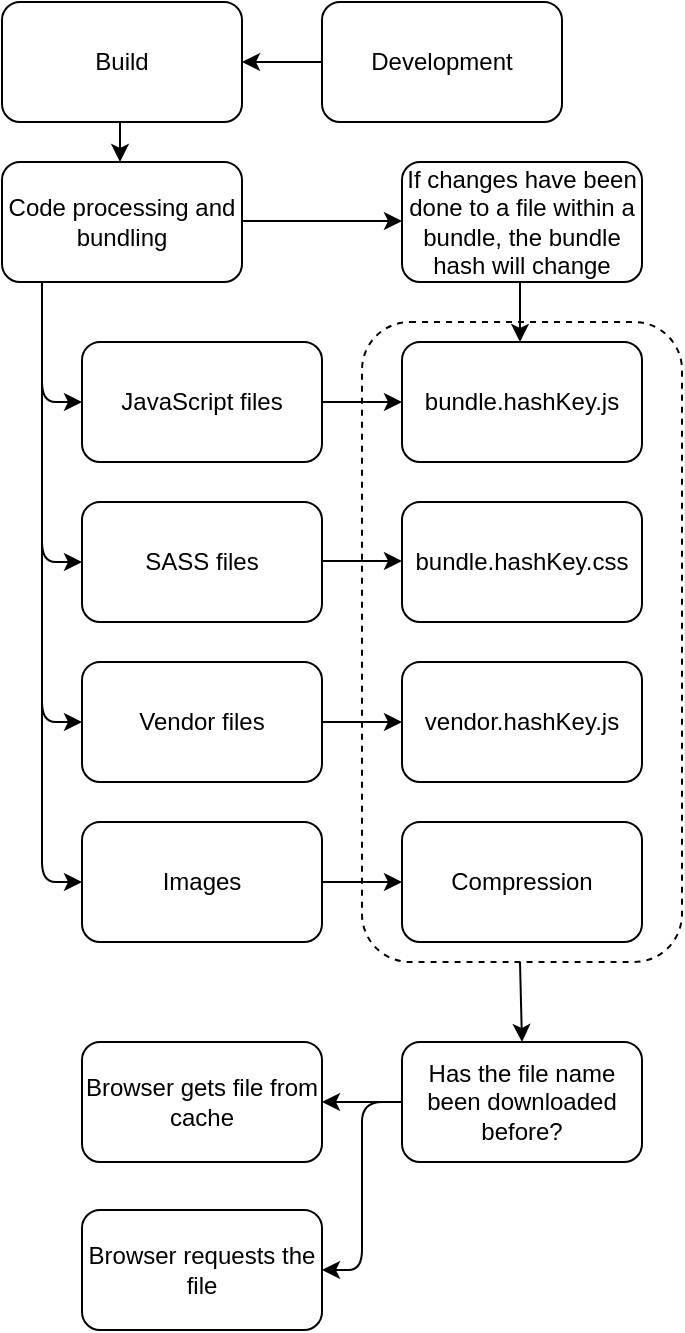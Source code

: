 <mxfile version="12.2.7" type="device" pages="1"><diagram id="UKw9M-wdLWDHzszFsNPD" name="Page-1"><mxGraphModel dx="1752" dy="1254" grid="1" gridSize="10" guides="1" tooltips="1" connect="1" arrows="1" fold="1" page="1" pageScale="1" pageWidth="827" pageHeight="1169" math="0" shadow="0"><root><mxCell id="0"/><mxCell id="1" parent="0"/><mxCell id="M86THcKI-ndY6-thd3FY-1" value="Build" style="rounded=1;whiteSpace=wrap;html=1;" vertex="1" parent="1"><mxGeometry x="40" y="120" width="120" height="60" as="geometry"/></mxCell><mxCell id="M86THcKI-ndY6-thd3FY-2" value="JavaScript files" style="rounded=1;whiteSpace=wrap;html=1;" vertex="1" parent="1"><mxGeometry x="80" y="290" width="120" height="60" as="geometry"/></mxCell><mxCell id="M86THcKI-ndY6-thd3FY-3" value="SASS files" style="rounded=1;whiteSpace=wrap;html=1;" vertex="1" parent="1"><mxGeometry x="80" y="370" width="120" height="60" as="geometry"/></mxCell><mxCell id="M86THcKI-ndY6-thd3FY-4" value="Vendor files" style="rounded=1;whiteSpace=wrap;html=1;" vertex="1" parent="1"><mxGeometry x="80" y="450" width="120" height="60" as="geometry"/></mxCell><mxCell id="M86THcKI-ndY6-thd3FY-5" value="Development" style="rounded=1;whiteSpace=wrap;html=1;" vertex="1" parent="1"><mxGeometry x="200" y="120" width="120" height="60" as="geometry"/></mxCell><mxCell id="M86THcKI-ndY6-thd3FY-6" value="Images" style="rounded=1;whiteSpace=wrap;html=1;" vertex="1" parent="1"><mxGeometry x="80" y="530" width="120" height="60" as="geometry"/></mxCell><mxCell id="M86THcKI-ndY6-thd3FY-7" value="Compression" style="rounded=1;whiteSpace=wrap;html=1;" vertex="1" parent="1"><mxGeometry x="240" y="530" width="120" height="60" as="geometry"/></mxCell><mxCell id="M86THcKI-ndY6-thd3FY-8" value="vendor.hashKey.js" style="rounded=1;whiteSpace=wrap;html=1;" vertex="1" parent="1"><mxGeometry x="240" y="450" width="120" height="60" as="geometry"/></mxCell><mxCell id="M86THcKI-ndY6-thd3FY-9" value="bundle.hashKey.css" style="rounded=1;whiteSpace=wrap;html=1;" vertex="1" parent="1"><mxGeometry x="240" y="370" width="120" height="60" as="geometry"/></mxCell><mxCell id="M86THcKI-ndY6-thd3FY-10" value="bundle.hashKey.js" style="rounded=1;whiteSpace=wrap;html=1;" vertex="1" parent="1"><mxGeometry x="240" y="290" width="120" height="60" as="geometry"/></mxCell><mxCell id="M86THcKI-ndY6-thd3FY-11" value="" style="rounded=1;whiteSpace=wrap;html=1;fillColor=none;dashed=1;" vertex="1" parent="1"><mxGeometry x="220" y="280" width="160" height="320" as="geometry"/></mxCell><mxCell id="M86THcKI-ndY6-thd3FY-12" value="Has the file name been downloaded before?" style="rounded=1;whiteSpace=wrap;html=1;fillColor=#ffffff;" vertex="1" parent="1"><mxGeometry x="240" y="640" width="120" height="60" as="geometry"/></mxCell><mxCell id="M86THcKI-ndY6-thd3FY-13" value="Browser gets file from cache" style="rounded=1;whiteSpace=wrap;html=1;fillColor=#ffffff;" vertex="1" parent="1"><mxGeometry x="80" y="640" width="120" height="60" as="geometry"/></mxCell><mxCell id="M86THcKI-ndY6-thd3FY-14" value="Browser requests the file" style="rounded=1;whiteSpace=wrap;html=1;fillColor=#ffffff;" vertex="1" parent="1"><mxGeometry x="80" y="724" width="120" height="60" as="geometry"/></mxCell><mxCell id="M86THcKI-ndY6-thd3FY-15" value="Code processing and bundling" style="rounded=1;whiteSpace=wrap;html=1;fillColor=#ffffff;" vertex="1" parent="1"><mxGeometry x="40" y="200" width="120" height="60" as="geometry"/></mxCell><mxCell id="M86THcKI-ndY6-thd3FY-16" value="" style="endArrow=classic;html=1;entryX=1;entryY=0.5;entryDx=0;entryDy=0;exitX=0;exitY=0.5;exitDx=0;exitDy=0;" edge="1" parent="1" source="M86THcKI-ndY6-thd3FY-5" target="M86THcKI-ndY6-thd3FY-1"><mxGeometry width="50" height="50" relative="1" as="geometry"><mxPoint x="180" y="175" as="sourcePoint"/><mxPoint x="230" y="125" as="targetPoint"/></mxGeometry></mxCell><mxCell id="M86THcKI-ndY6-thd3FY-17" value="" style="endArrow=classic;html=1;" edge="1" parent="1"><mxGeometry width="50" height="50" relative="1" as="geometry"><mxPoint x="99" y="180" as="sourcePoint"/><mxPoint x="99" y="200" as="targetPoint"/><Array as="points"><mxPoint x="99" y="190"/></Array></mxGeometry></mxCell><mxCell id="M86THcKI-ndY6-thd3FY-18" value="" style="endArrow=classic;html=1;entryX=0;entryY=0.5;entryDx=0;entryDy=0;" edge="1" parent="1" target="M86THcKI-ndY6-thd3FY-2"><mxGeometry width="50" height="50" relative="1" as="geometry"><mxPoint x="60" y="260" as="sourcePoint"/><mxPoint x="60" y="320" as="targetPoint"/><Array as="points"><mxPoint x="60" y="320"/></Array></mxGeometry></mxCell><mxCell id="M86THcKI-ndY6-thd3FY-19" value="" style="endArrow=classic;html=1;entryX=0;entryY=0.5;entryDx=0;entryDy=0;" edge="1" parent="1" target="M86THcKI-ndY6-thd3FY-3"><mxGeometry width="50" height="50" relative="1" as="geometry"><mxPoint x="60" y="260" as="sourcePoint"/><mxPoint x="60" y="330" as="targetPoint"/><Array as="points"><mxPoint x="60" y="400"/></Array></mxGeometry></mxCell><mxCell id="M86THcKI-ndY6-thd3FY-20" value="" style="endArrow=classic;html=1;entryX=0;entryY=0.5;entryDx=0;entryDy=0;" edge="1" parent="1" target="M86THcKI-ndY6-thd3FY-4"><mxGeometry width="50" height="50" relative="1" as="geometry"><mxPoint x="60" y="260" as="sourcePoint"/><mxPoint x="60" y="500" as="targetPoint"/><Array as="points"><mxPoint x="60" y="480"/></Array></mxGeometry></mxCell><mxCell id="M86THcKI-ndY6-thd3FY-21" value="" style="endArrow=classic;html=1;entryX=0;entryY=0.5;entryDx=0;entryDy=0;" edge="1" parent="1" target="M86THcKI-ndY6-thd3FY-6"><mxGeometry width="50" height="50" relative="1" as="geometry"><mxPoint x="60" y="260" as="sourcePoint"/><mxPoint x="60" y="510" as="targetPoint"/><Array as="points"><mxPoint x="60" y="560"/></Array></mxGeometry></mxCell><mxCell id="M86THcKI-ndY6-thd3FY-22" value="If changes have been done to a file within a bundle, the bundle hash will change" style="rounded=1;whiteSpace=wrap;html=1;fillColor=#ffffff;" vertex="1" parent="1"><mxGeometry x="240" y="200" width="120" height="60" as="geometry"/></mxCell><mxCell id="M86THcKI-ndY6-thd3FY-25" value="" style="endArrow=classic;html=1;" edge="1" parent="1"><mxGeometry width="50" height="50" relative="1" as="geometry"><mxPoint x="160" y="229.5" as="sourcePoint"/><mxPoint x="240" y="229.5" as="targetPoint"/></mxGeometry></mxCell><mxCell id="M86THcKI-ndY6-thd3FY-26" value="" style="endArrow=classic;html=1;" edge="1" parent="1"><mxGeometry width="50" height="50" relative="1" as="geometry"><mxPoint x="299" y="260" as="sourcePoint"/><mxPoint x="299" y="290" as="targetPoint"/></mxGeometry></mxCell><mxCell id="M86THcKI-ndY6-thd3FY-27" value="" style="endArrow=classic;html=1;" edge="1" parent="1"><mxGeometry width="50" height="50" relative="1" as="geometry"><mxPoint x="200" y="560" as="sourcePoint"/><mxPoint x="240" y="560" as="targetPoint"/></mxGeometry></mxCell><mxCell id="M86THcKI-ndY6-thd3FY-28" value="" style="endArrow=classic;html=1;" edge="1" parent="1"><mxGeometry width="50" height="50" relative="1" as="geometry"><mxPoint x="200" y="480" as="sourcePoint"/><mxPoint x="240" y="480" as="targetPoint"/></mxGeometry></mxCell><mxCell id="M86THcKI-ndY6-thd3FY-29" value="" style="endArrow=classic;html=1;" edge="1" parent="1"><mxGeometry width="50" height="50" relative="1" as="geometry"><mxPoint x="200" y="399.5" as="sourcePoint"/><mxPoint x="240" y="399.5" as="targetPoint"/></mxGeometry></mxCell><mxCell id="M86THcKI-ndY6-thd3FY-30" value="" style="endArrow=classic;html=1;" edge="1" parent="1"><mxGeometry width="50" height="50" relative="1" as="geometry"><mxPoint x="200" y="320" as="sourcePoint"/><mxPoint x="240" y="320" as="targetPoint"/></mxGeometry></mxCell><mxCell id="M86THcKI-ndY6-thd3FY-32" value="" style="endArrow=classic;html=1;entryX=1;entryY=0.5;entryDx=0;entryDy=0;" edge="1" parent="1" target="M86THcKI-ndY6-thd3FY-14"><mxGeometry width="50" height="50" relative="1" as="geometry"><mxPoint x="240" y="670" as="sourcePoint"/><mxPoint x="180" y="730" as="targetPoint"/><Array as="points"><mxPoint x="220" y="670"/><mxPoint x="220" y="754"/></Array></mxGeometry></mxCell><mxCell id="M86THcKI-ndY6-thd3FY-33" value="" style="endArrow=classic;html=1;" edge="1" parent="1"><mxGeometry width="50" height="50" relative="1" as="geometry"><mxPoint x="240" y="670" as="sourcePoint"/><mxPoint x="200" y="670" as="targetPoint"/></mxGeometry></mxCell><mxCell id="M86THcKI-ndY6-thd3FY-35" value="" style="endArrow=classic;html=1;entryX=0.5;entryY=0;entryDx=0;entryDy=0;" edge="1" parent="1" target="M86THcKI-ndY6-thd3FY-12"><mxGeometry width="50" height="50" relative="1" as="geometry"><mxPoint x="299" y="600" as="sourcePoint"/><mxPoint x="299" y="630" as="targetPoint"/></mxGeometry></mxCell></root></mxGraphModel></diagram></mxfile>